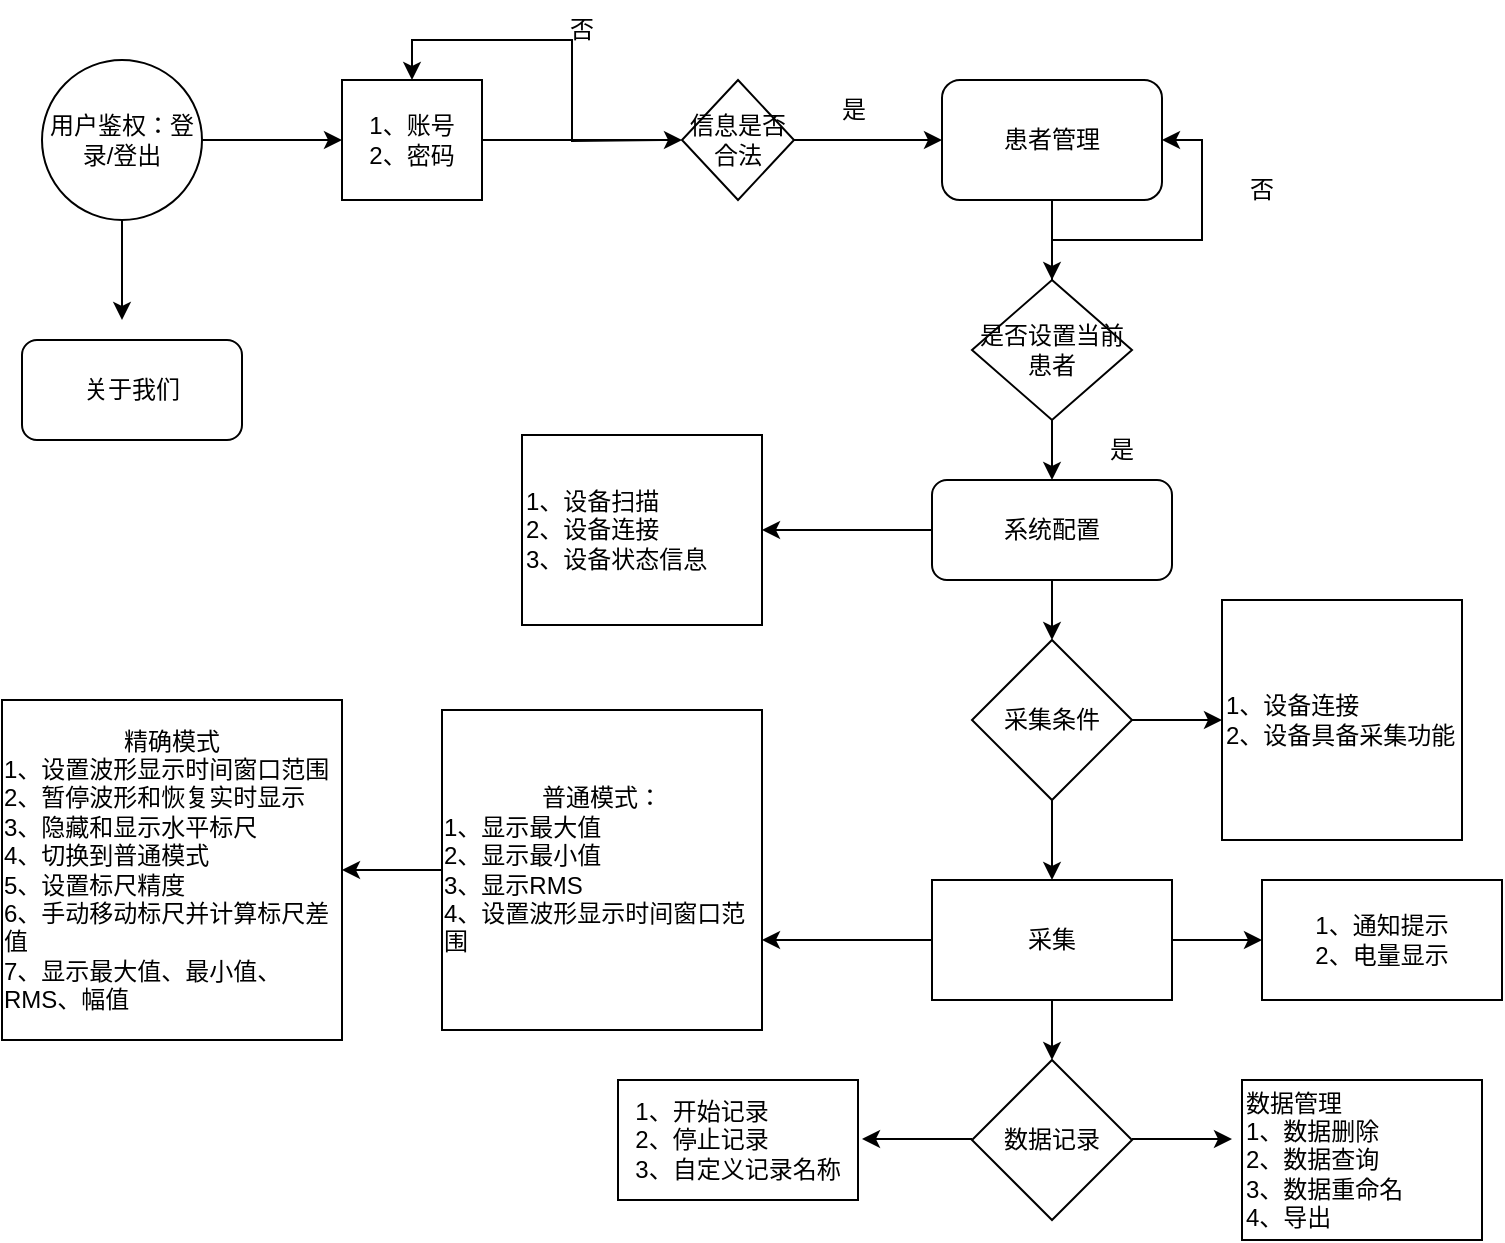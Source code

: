 <mxfile version="22.0.6" type="github">
  <diagram name="第 1 页" id="sz8gZQzYcYxG5bA9nKMC">
    <mxGraphModel dx="1534" dy="822" grid="1" gridSize="10" guides="1" tooltips="1" connect="1" arrows="1" fold="1" page="1" pageScale="1" pageWidth="827" pageHeight="1169" math="0" shadow="0">
      <root>
        <mxCell id="0" />
        <mxCell id="1" parent="0" />
        <mxCell id="Ytq-kPjNK-pmafDfBLJH-1" style="edgeStyle=orthogonalEdgeStyle;rounded=0;orthogonalLoop=1;jettySize=auto;html=1;entryX=0;entryY=0.5;entryDx=0;entryDy=0;" edge="1" parent="1" source="Ytq-kPjNK-pmafDfBLJH-3" target="Ytq-kPjNK-pmafDfBLJH-5">
          <mxGeometry relative="1" as="geometry" />
        </mxCell>
        <mxCell id="Ytq-kPjNK-pmafDfBLJH-2" style="edgeStyle=orthogonalEdgeStyle;rounded=0;orthogonalLoop=1;jettySize=auto;html=1;" edge="1" parent="1" source="Ytq-kPjNK-pmafDfBLJH-3">
          <mxGeometry relative="1" as="geometry">
            <mxPoint x="90" y="290" as="targetPoint" />
          </mxGeometry>
        </mxCell>
        <mxCell id="Ytq-kPjNK-pmafDfBLJH-3" value="用户鉴权：登录/登出" style="ellipse;whiteSpace=wrap;html=1;aspect=fixed;" vertex="1" parent="1">
          <mxGeometry x="50" y="160" width="80" height="80" as="geometry" />
        </mxCell>
        <mxCell id="Ytq-kPjNK-pmafDfBLJH-4" style="edgeStyle=orthogonalEdgeStyle;rounded=0;orthogonalLoop=1;jettySize=auto;html=1;exitX=1;exitY=0.5;exitDx=0;exitDy=0;" edge="1" parent="1" source="Ytq-kPjNK-pmafDfBLJH-5">
          <mxGeometry relative="1" as="geometry">
            <mxPoint x="370" y="200" as="targetPoint" />
          </mxGeometry>
        </mxCell>
        <mxCell id="Ytq-kPjNK-pmafDfBLJH-5" value="1、账号&lt;br&gt;2、密码" style="rounded=0;whiteSpace=wrap;html=1;" vertex="1" parent="1">
          <mxGeometry x="200" y="170" width="70" height="60" as="geometry" />
        </mxCell>
        <mxCell id="Ytq-kPjNK-pmafDfBLJH-6" style="edgeStyle=orthogonalEdgeStyle;rounded=0;orthogonalLoop=1;jettySize=auto;html=1;entryX=0.5;entryY=0;entryDx=0;entryDy=0;" edge="1" parent="1" target="Ytq-kPjNK-pmafDfBLJH-5">
          <mxGeometry relative="1" as="geometry">
            <mxPoint x="360" y="200" as="sourcePoint" />
          </mxGeometry>
        </mxCell>
        <mxCell id="Ytq-kPjNK-pmafDfBLJH-7" style="edgeStyle=orthogonalEdgeStyle;rounded=0;orthogonalLoop=1;jettySize=auto;html=1;" edge="1" parent="1" source="Ytq-kPjNK-pmafDfBLJH-8">
          <mxGeometry relative="1" as="geometry">
            <mxPoint x="500" y="200" as="targetPoint" />
          </mxGeometry>
        </mxCell>
        <mxCell id="Ytq-kPjNK-pmafDfBLJH-8" value="信息是否合法" style="rhombus;whiteSpace=wrap;html=1;" vertex="1" parent="1">
          <mxGeometry x="370" y="170" width="56" height="60" as="geometry" />
        </mxCell>
        <mxCell id="Ytq-kPjNK-pmafDfBLJH-9" style="edgeStyle=orthogonalEdgeStyle;rounded=0;orthogonalLoop=1;jettySize=auto;html=1;exitX=0.5;exitY=1;exitDx=0;exitDy=0;entryX=0.5;entryY=0;entryDx=0;entryDy=0;" edge="1" parent="1" source="Ytq-kPjNK-pmafDfBLJH-10" target="Ytq-kPjNK-pmafDfBLJH-15">
          <mxGeometry relative="1" as="geometry" />
        </mxCell>
        <mxCell id="Ytq-kPjNK-pmafDfBLJH-10" value="患者管理" style="rounded=1;whiteSpace=wrap;html=1;" vertex="1" parent="1">
          <mxGeometry x="500" y="170" width="110" height="60" as="geometry" />
        </mxCell>
        <mxCell id="Ytq-kPjNK-pmafDfBLJH-11" value="否" style="text;html=1;strokeColor=none;fillColor=none;align=center;verticalAlign=middle;whiteSpace=wrap;rounded=0;" vertex="1" parent="1">
          <mxGeometry x="290" y="130" width="60" height="30" as="geometry" />
        </mxCell>
        <mxCell id="Ytq-kPjNK-pmafDfBLJH-12" value="是" style="text;html=1;strokeColor=none;fillColor=none;align=center;verticalAlign=middle;whiteSpace=wrap;rounded=0;" vertex="1" parent="1">
          <mxGeometry x="426" y="170" width="60" height="30" as="geometry" />
        </mxCell>
        <mxCell id="Ytq-kPjNK-pmafDfBLJH-13" style="edgeStyle=orthogonalEdgeStyle;rounded=0;orthogonalLoop=1;jettySize=auto;html=1;entryX=0.5;entryY=0;entryDx=0;entryDy=0;" edge="1" parent="1" source="Ytq-kPjNK-pmafDfBLJH-15" target="Ytq-kPjNK-pmafDfBLJH-18">
          <mxGeometry relative="1" as="geometry" />
        </mxCell>
        <mxCell id="Ytq-kPjNK-pmafDfBLJH-14" style="edgeStyle=orthogonalEdgeStyle;rounded=0;orthogonalLoop=1;jettySize=auto;html=1;entryX=1;entryY=0.5;entryDx=0;entryDy=0;" edge="1" parent="1" source="Ytq-kPjNK-pmafDfBLJH-15" target="Ytq-kPjNK-pmafDfBLJH-10">
          <mxGeometry relative="1" as="geometry" />
        </mxCell>
        <mxCell id="Ytq-kPjNK-pmafDfBLJH-15" value="是否设置当前患者" style="rhombus;whiteSpace=wrap;html=1;" vertex="1" parent="1">
          <mxGeometry x="515" y="270" width="80" height="70" as="geometry" />
        </mxCell>
        <mxCell id="Ytq-kPjNK-pmafDfBLJH-16" style="edgeStyle=orthogonalEdgeStyle;rounded=0;orthogonalLoop=1;jettySize=auto;html=1;entryX=0.5;entryY=0;entryDx=0;entryDy=0;" edge="1" parent="1" source="Ytq-kPjNK-pmafDfBLJH-18" target="Ytq-kPjNK-pmafDfBLJH-23">
          <mxGeometry relative="1" as="geometry" />
        </mxCell>
        <mxCell id="Ytq-kPjNK-pmafDfBLJH-17" style="edgeStyle=orthogonalEdgeStyle;rounded=0;orthogonalLoop=1;jettySize=auto;html=1;" edge="1" parent="1" source="Ytq-kPjNK-pmafDfBLJH-18">
          <mxGeometry relative="1" as="geometry">
            <mxPoint x="410" y="395" as="targetPoint" />
          </mxGeometry>
        </mxCell>
        <mxCell id="Ytq-kPjNK-pmafDfBLJH-18" value="系统配置" style="rounded=1;whiteSpace=wrap;html=1;" vertex="1" parent="1">
          <mxGeometry x="495" y="370" width="120" height="50" as="geometry" />
        </mxCell>
        <mxCell id="Ytq-kPjNK-pmafDfBLJH-19" value="关于我们" style="rounded=1;whiteSpace=wrap;html=1;" vertex="1" parent="1">
          <mxGeometry x="40" y="300" width="110" height="50" as="geometry" />
        </mxCell>
        <mxCell id="Ytq-kPjNK-pmafDfBLJH-20" value="&lt;div style=&quot;&quot;&gt;1、设备扫描&lt;/div&gt;&lt;div style=&quot;&quot;&gt;2、设备连接&lt;br&gt;&lt;/div&gt;&lt;div style=&quot;&quot;&gt;3、设备状态信息&lt;/div&gt;" style="rounded=0;whiteSpace=wrap;html=1;align=left;" vertex="1" parent="1">
          <mxGeometry x="290" y="347.5" width="120" height="95" as="geometry" />
        </mxCell>
        <mxCell id="Ytq-kPjNK-pmafDfBLJH-21" style="edgeStyle=orthogonalEdgeStyle;rounded=0;orthogonalLoop=1;jettySize=auto;html=1;entryX=0.5;entryY=0;entryDx=0;entryDy=0;" edge="1" parent="1" source="Ytq-kPjNK-pmafDfBLJH-23" target="Ytq-kPjNK-pmafDfBLJH-27">
          <mxGeometry relative="1" as="geometry" />
        </mxCell>
        <mxCell id="Ytq-kPjNK-pmafDfBLJH-22" style="edgeStyle=orthogonalEdgeStyle;rounded=0;orthogonalLoop=1;jettySize=auto;html=1;exitX=1;exitY=0.5;exitDx=0;exitDy=0;entryX=0;entryY=0.5;entryDx=0;entryDy=0;" edge="1" parent="1" source="Ytq-kPjNK-pmafDfBLJH-23" target="Ytq-kPjNK-pmafDfBLJH-28">
          <mxGeometry relative="1" as="geometry" />
        </mxCell>
        <mxCell id="Ytq-kPjNK-pmafDfBLJH-23" value="采集条件" style="rhombus;whiteSpace=wrap;html=1;" vertex="1" parent="1">
          <mxGeometry x="515" y="450" width="80" height="80" as="geometry" />
        </mxCell>
        <mxCell id="Ytq-kPjNK-pmafDfBLJH-24" style="edgeStyle=orthogonalEdgeStyle;rounded=0;orthogonalLoop=1;jettySize=auto;html=1;" edge="1" parent="1" source="Ytq-kPjNK-pmafDfBLJH-27">
          <mxGeometry relative="1" as="geometry">
            <mxPoint x="660" y="600" as="targetPoint" />
          </mxGeometry>
        </mxCell>
        <mxCell id="Ytq-kPjNK-pmafDfBLJH-25" style="edgeStyle=orthogonalEdgeStyle;rounded=0;orthogonalLoop=1;jettySize=auto;html=1;" edge="1" parent="1" source="Ytq-kPjNK-pmafDfBLJH-27">
          <mxGeometry relative="1" as="geometry">
            <mxPoint x="555" y="660" as="targetPoint" />
          </mxGeometry>
        </mxCell>
        <mxCell id="Ytq-kPjNK-pmafDfBLJH-26" style="edgeStyle=orthogonalEdgeStyle;rounded=0;orthogonalLoop=1;jettySize=auto;html=1;" edge="1" parent="1" source="Ytq-kPjNK-pmafDfBLJH-27">
          <mxGeometry relative="1" as="geometry">
            <mxPoint x="410" y="600" as="targetPoint" />
          </mxGeometry>
        </mxCell>
        <mxCell id="Ytq-kPjNK-pmafDfBLJH-27" value="采集" style="rounded=0;whiteSpace=wrap;html=1;" vertex="1" parent="1">
          <mxGeometry x="495" y="570" width="120" height="60" as="geometry" />
        </mxCell>
        <mxCell id="Ytq-kPjNK-pmafDfBLJH-28" value="1、设备连接&lt;br&gt;2、设备具备采集功能" style="whiteSpace=wrap;html=1;aspect=fixed;align=left;" vertex="1" parent="1">
          <mxGeometry x="640" y="430" width="120" height="120" as="geometry" />
        </mxCell>
        <mxCell id="Ytq-kPjNK-pmafDfBLJH-29" value="1、通知提示&lt;br&gt;2、电量显示" style="rounded=0;whiteSpace=wrap;html=1;" vertex="1" parent="1">
          <mxGeometry x="660" y="570" width="120" height="60" as="geometry" />
        </mxCell>
        <mxCell id="Ytq-kPjNK-pmafDfBLJH-30" style="edgeStyle=orthogonalEdgeStyle;rounded=0;orthogonalLoop=1;jettySize=auto;html=1;" edge="1" parent="1">
          <mxGeometry relative="1" as="geometry">
            <mxPoint x="645" y="699.5" as="targetPoint" />
            <mxPoint x="595" y="699.5" as="sourcePoint" />
          </mxGeometry>
        </mxCell>
        <mxCell id="Ytq-kPjNK-pmafDfBLJH-31" style="edgeStyle=orthogonalEdgeStyle;rounded=0;orthogonalLoop=1;jettySize=auto;html=1;" edge="1" parent="1">
          <mxGeometry relative="1" as="geometry">
            <mxPoint x="460" y="699.5" as="targetPoint" />
            <mxPoint x="515" y="699.5" as="sourcePoint" />
          </mxGeometry>
        </mxCell>
        <mxCell id="Ytq-kPjNK-pmafDfBLJH-32" value="数据管理&lt;br&gt;1、数据删除&lt;br&gt;2、数据查询&lt;br&gt;3、数据重命名&lt;br&gt;4、导出" style="rounded=0;whiteSpace=wrap;html=1;align=left;" vertex="1" parent="1">
          <mxGeometry x="650" y="670" width="120" height="80" as="geometry" />
        </mxCell>
        <mxCell id="Ytq-kPjNK-pmafDfBLJH-33" value="&lt;div style=&quot;text-align: left;&quot;&gt;1、开始记录&lt;/div&gt;&lt;div style=&quot;text-align: left;&quot;&gt;2、停止记录&lt;/div&gt;&lt;div style=&quot;text-align: left;&quot;&gt;3、自定义记录名称&lt;/div&gt;" style="rounded=0;whiteSpace=wrap;html=1;" vertex="1" parent="1">
          <mxGeometry x="338" y="670" width="120" height="60" as="geometry" />
        </mxCell>
        <mxCell id="Ytq-kPjNK-pmafDfBLJH-34" value="是" style="text;html=1;strokeColor=none;fillColor=none;align=center;verticalAlign=middle;whiteSpace=wrap;rounded=0;" vertex="1" parent="1">
          <mxGeometry x="560" y="340" width="60" height="30" as="geometry" />
        </mxCell>
        <mxCell id="Ytq-kPjNK-pmafDfBLJH-35" value="否" style="text;html=1;strokeColor=none;fillColor=none;align=center;verticalAlign=middle;whiteSpace=wrap;rounded=0;" vertex="1" parent="1">
          <mxGeometry x="630" y="210" width="60" height="30" as="geometry" />
        </mxCell>
        <mxCell id="Ytq-kPjNK-pmafDfBLJH-36" value="数据记录" style="rhombus;whiteSpace=wrap;html=1;" vertex="1" parent="1">
          <mxGeometry x="515" y="660" width="80" height="80" as="geometry" />
        </mxCell>
        <mxCell id="Ytq-kPjNK-pmafDfBLJH-37" style="edgeStyle=orthogonalEdgeStyle;rounded=0;orthogonalLoop=1;jettySize=auto;html=1;entryX=1;entryY=0.5;entryDx=0;entryDy=0;" edge="1" parent="1" source="Ytq-kPjNK-pmafDfBLJH-38" target="Ytq-kPjNK-pmafDfBLJH-39">
          <mxGeometry relative="1" as="geometry" />
        </mxCell>
        <mxCell id="Ytq-kPjNK-pmafDfBLJH-38" value="普通模式：&lt;br&gt;&lt;div style=&quot;border-color: var(--border-color); text-align: left;&quot;&gt;1、显示最大值&lt;/div&gt;&lt;div style=&quot;border-color: var(--border-color); text-align: left;&quot;&gt;2、显示最小值&lt;/div&gt;&lt;div style=&quot;border-color: var(--border-color); text-align: left;&quot;&gt;3、显示RMS&lt;/div&gt;&lt;div style=&quot;border-color: var(--border-color); text-align: left;&quot;&gt;4、设置波形显示时间窗口范围&lt;/div&gt;" style="whiteSpace=wrap;html=1;aspect=fixed;" vertex="1" parent="1">
          <mxGeometry x="250" y="485" width="160" height="160" as="geometry" />
        </mxCell>
        <mxCell id="Ytq-kPjNK-pmafDfBLJH-39" value="精确模式&lt;br&gt;&lt;div style=&quot;border-color: var(--border-color); text-align: left;&quot;&gt;1、设置波形显示时间窗口范围&lt;/div&gt;&lt;div style=&quot;border-color: var(--border-color); text-align: left;&quot;&gt;2、暂停波形和恢复实时显示&lt;/div&gt;&lt;div style=&quot;border-color: var(--border-color); text-align: left;&quot;&gt;3、隐藏和显示水平标尺&lt;/div&gt;&lt;div style=&quot;border-color: var(--border-color); text-align: left;&quot;&gt;4、切换到普通模式&lt;/div&gt;&lt;div style=&quot;border-color: var(--border-color); text-align: left;&quot;&gt;5、设置标尺精度&lt;/div&gt;&lt;div style=&quot;border-color: var(--border-color); text-align: left;&quot;&gt;6、手动移动标尺并计算标尺差值&lt;/div&gt;&lt;div style=&quot;border-color: var(--border-color); text-align: left;&quot;&gt;7、显示最大值、最小值、RMS、幅值&lt;/div&gt;" style="whiteSpace=wrap;html=1;aspect=fixed;" vertex="1" parent="1">
          <mxGeometry x="30" y="480" width="170" height="170" as="geometry" />
        </mxCell>
      </root>
    </mxGraphModel>
  </diagram>
</mxfile>
